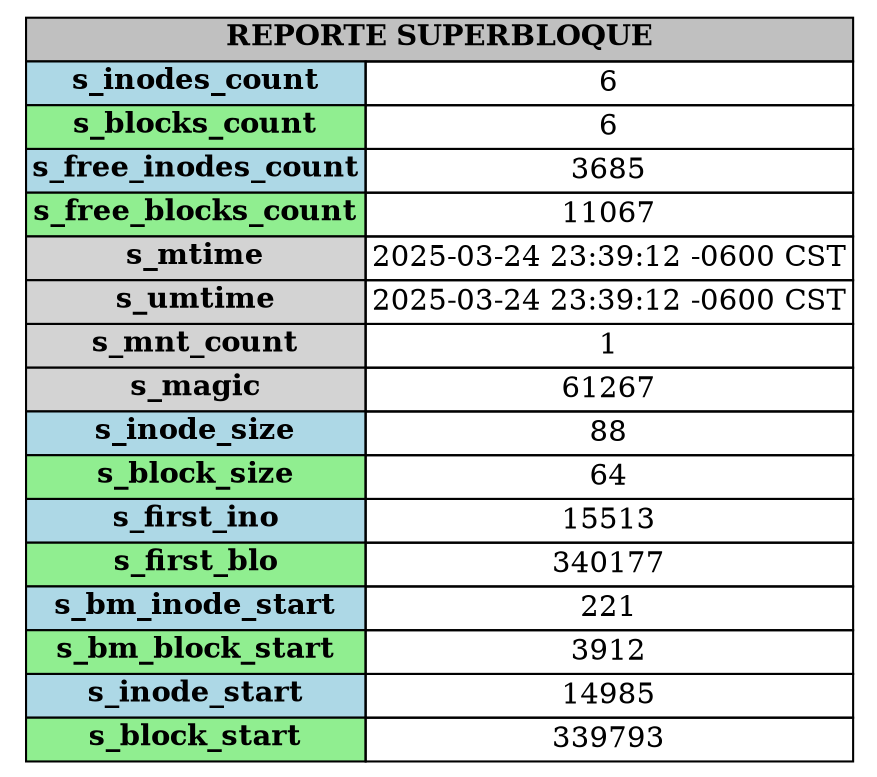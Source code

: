 digraph G {
	node [shape=plaintext]
	tabla [label=<
		<table border="0" cellborder="1" cellspacing="0">
			<tr><td colspan="2" bgcolor="gray"><b> REPORTE SUPERBLOQUE </b></td></tr>
			<tr><td bgcolor="lightblue"><b>s_inodes_count</b></td><td>6</td></tr>
			<tr><td bgcolor="lightgreen"><b>s_blocks_count</b></td><td>6</td></tr>
			<tr><td bgcolor="lightblue"><b>s_free_inodes_count</b></td><td>3685</td></tr>
			<tr><td bgcolor="lightgreen"><b>s_free_blocks_count</b></td><td>11067</td></tr>
			<tr><td bgcolor="lightgray"><b>s_mtime</b></td><td>2025-03-24 23:39:12 -0600 CST</td></tr>
			<tr><td bgcolor="lightgray"><b>s_umtime</b></td><td>2025-03-24 23:39:12 -0600 CST</td></tr>
			<tr><td bgcolor="lightgray"><b>s_mnt_count</b></td><td>1</td></tr>
			<tr><td bgcolor="lightgray"><b>s_magic</b></td><td>61267</td></tr>
			<tr><td bgcolor="lightblue"><b>s_inode_size</b></td><td>88</td></tr>
			<tr><td bgcolor="lightgreen"><b>s_block_size</b></td><td>64</td></tr>
			<tr><td bgcolor="lightblue"><b>s_first_ino</b></td><td>15513</td></tr>
			<tr><td bgcolor="lightgreen"><b>s_first_blo</b></td><td>340177</td></tr>
			<tr><td bgcolor="lightblue"><b>s_bm_inode_start</b></td><td>221</td></tr>
			<tr><td bgcolor="lightgreen"><b>s_bm_block_start</b></td><td>3912</td></tr>
			<tr><td bgcolor="lightblue"><b>s_inode_start</b></td><td>14985</td></tr>
			<tr><td bgcolor="lightgreen"><b>s_block_start</b></td><td>339793</td></tr>
		</table>>] }